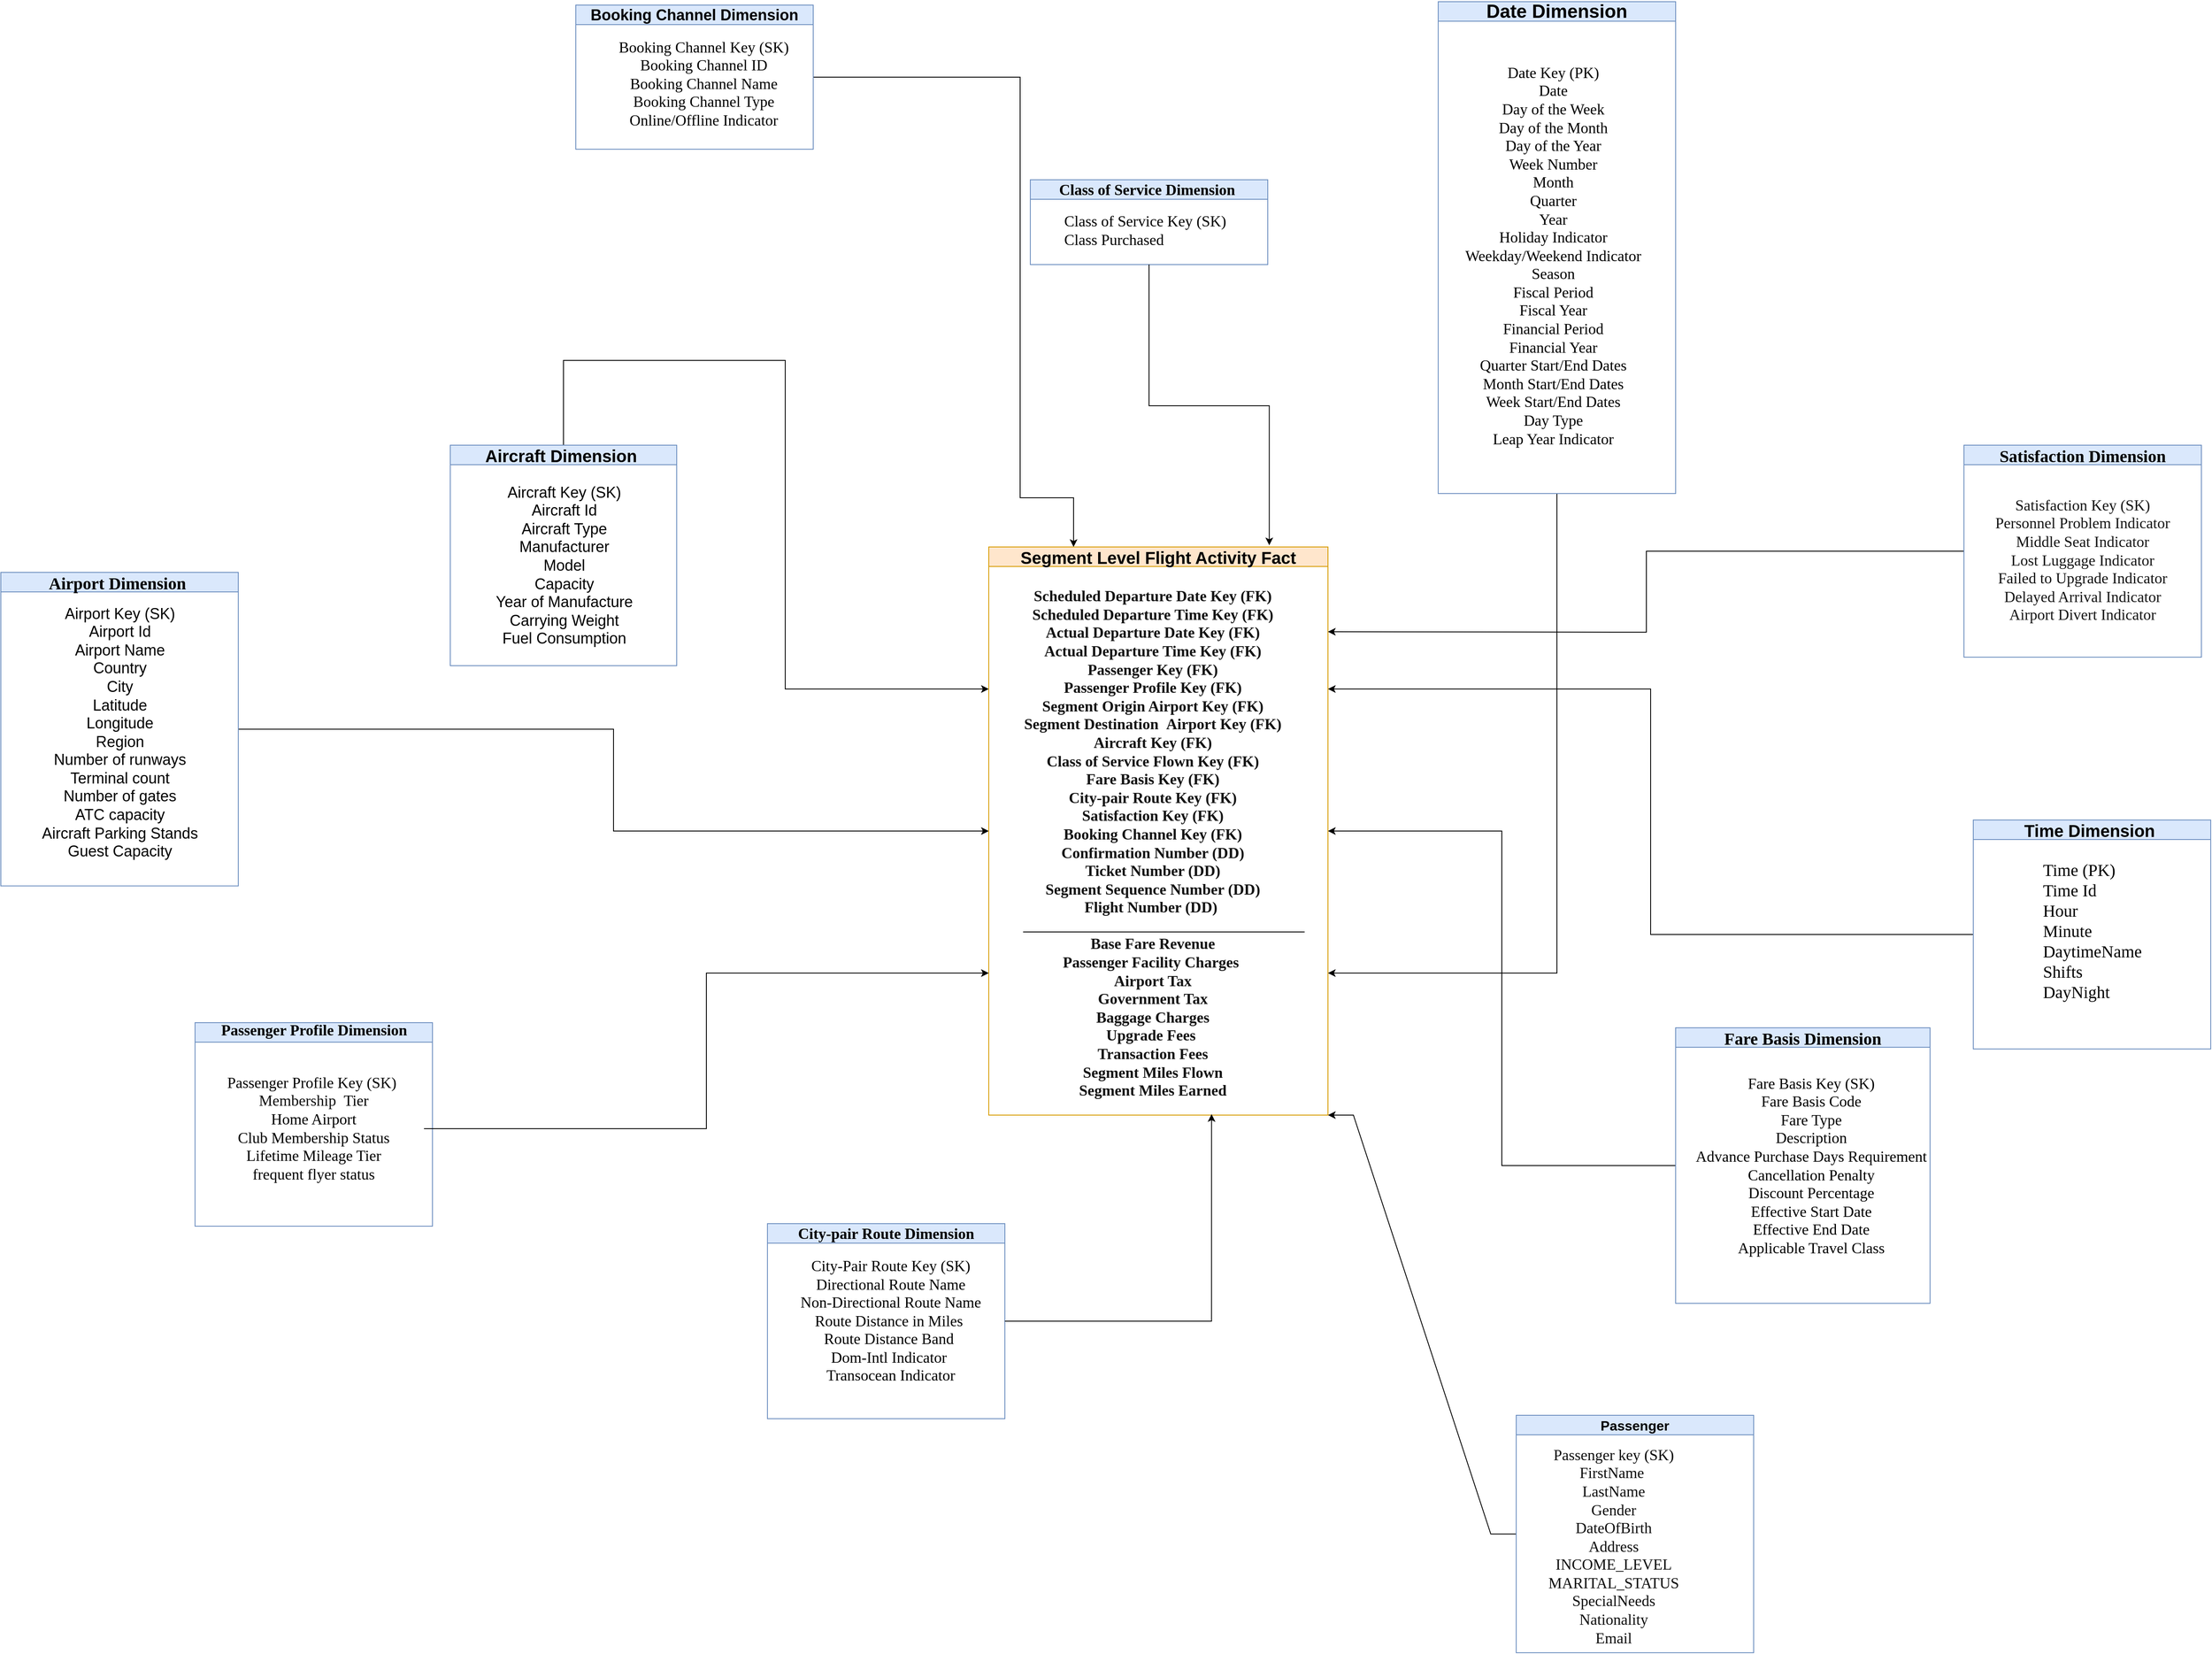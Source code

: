 <mxfile version="24.2.5" type="device">
  <diagram name="Page-1" id="rxdMIFF4QSZ6s4MxIWWF">
    <mxGraphModel dx="6160" dy="2207" grid="0" gridSize="10" guides="1" tooltips="1" connect="1" arrows="1" fold="1" page="1" pageScale="1" pageWidth="600" pageHeight="900" math="0" shadow="0">
      <root>
        <mxCell id="0" />
        <mxCell id="1" parent="0" />
        <mxCell id="jO-1gXQbFEy_2yiJFidG-2" value="&lt;font face=&quot;Tahoma&quot; style=&quot;font-size: 18px;&quot;&gt;Passenger Profile Dimension&lt;/font&gt;" style="swimlane;html=1;startSize=23;verticalAlign=bottom;labelBorderColor=none;fillColor=#dae8fc;strokeColor=#6c8ebf;swimlaneFillColor=default;" vertex="1" parent="1">
          <mxGeometry x="-696" y="1861" width="280" height="240" as="geometry" />
        </mxCell>
        <mxCell id="jO-1gXQbFEy_2yiJFidG-3" value="&lt;div style=&quot;&quot;&gt;&lt;span style=&quot;background-color: initial; font-size: 18px;&quot;&gt;&lt;font face=&quot;Tahoma&quot;&gt;Passenger Profile Key (SK)&amp;nbsp;&lt;/font&gt;&lt;/span&gt;&lt;/div&gt;&lt;font face=&quot;EAJwP0S1NvUOIz2sHdJX&quot; style=&quot;font-size: 18px;&quot;&gt;&lt;div style=&quot;&quot;&gt;&lt;span style=&quot;white-space-collapse: preserve; border: 0px solid rgb(227, 227, 227); box-sizing: border-box; --tw-border-spacing-x: 0; --tw-border-spacing-y: 0; --tw-translate-x: 0; --tw-translate-y: 0; --tw-rotate: 0; --tw-skew-x: 0; --tw-skew-y: 0; --tw-scale-x: 1; --tw-scale-y: 1; --tw-pan-x: ; --tw-pan-y: ; --tw-pinch-zoom: ; --tw-scroll-snap-strictness: proximity; --tw-gradient-from-position: ; --tw-gradient-via-position: ; --tw-gradient-to-position: ; --tw-ordinal: ; --tw-slashed-zero: ; --tw-numeric-figure: ; --tw-numeric-spacing: ; --tw-numeric-fraction: ; --tw-ring-inset: ; --tw-ring-offset-width: 0px; --tw-ring-offset-color: #fff; --tw-ring-color: rgba(69,89,164,.5); --tw-ring-offset-shadow: 0 0 transparent; --tw-ring-shadow: 0 0 transparent; --tw-shadow: 0 0 transparent; --tw-shadow-colored: 0 0 transparent; --tw-blur: ; --tw-brightness: ; --tw-contrast: ; --tw-grayscale: ; --tw-hue-rotate: ; --tw-invert: ; --tw-saturate: ; --tw-sepia: ; --tw-drop-shadow: ; --tw-backdrop-blur: ; --tw-backdrop-brightness: ; --tw-backdrop-contrast: ; --tw-backdrop-grayscale: ; --tw-backdrop-hue-rotate: ; --tw-backdrop-invert: ; --tw-backdrop-opacity: ; --tw-backdrop-saturate: ; --tw-backdrop-sepia: ; --tw-contain-size: ; --tw-contain-layout: ; --tw-contain-paint: ; --tw-contain-style: ; color: rgb(13, 13, 13); margin-top: 1.25em; margin-bottom: 1.25em; background-color: rgb(255, 255, 255);&quot;&gt;Membership &lt;/span&gt;&lt;span style=&quot;background-color: initial;&quot;&gt;&amp;nbsp;Tier&lt;/span&gt;&lt;/div&gt;&lt;span style=&quot;background-color: initial;&quot;&gt;&lt;div style=&quot;&quot;&gt;&lt;span style=&quot;background-color: initial;&quot;&gt;Home Airport&lt;/span&gt;&lt;/div&gt;&lt;/span&gt;&lt;span style=&quot;background-color: initial;&quot;&gt;&lt;div style=&quot;&quot;&gt;&lt;span style=&quot;background-color: initial;&quot;&gt;Club Membership Status&lt;/span&gt;&lt;/div&gt;&lt;/span&gt;&lt;span style=&quot;background-color: initial;&quot;&gt;&lt;div style=&quot;&quot;&gt;&lt;span style=&quot;background-color: initial;&quot;&gt;Lifetime Mileage Tier&lt;/span&gt;&lt;/div&gt;&lt;/span&gt;&lt;span style=&quot;background-color: initial;&quot;&gt;&lt;div style=&quot;&quot;&gt;&lt;span style=&quot;background-color: initial;&quot;&gt;frequent flyer status&lt;/span&gt;&lt;/div&gt;&lt;/span&gt;&lt;/font&gt;" style="text;html=1;strokeColor=none;fillColor=none;align=center;verticalAlign=middle;whiteSpace=wrap;rounded=0;" vertex="1" parent="jO-1gXQbFEy_2yiJFidG-2">
          <mxGeometry x="10" y="50" width="260" height="150" as="geometry" />
        </mxCell>
        <mxCell id="jO-1gXQbFEy_2yiJFidG-43" style="edgeStyle=orthogonalEdgeStyle;rounded=0;orthogonalLoop=1;jettySize=auto;html=1;entryX=1;entryY=0.25;entryDx=0;entryDy=0;" edge="1" parent="1" source="jO-1gXQbFEy_2yiJFidG-5" target="jO-1gXQbFEy_2yiJFidG-29">
          <mxGeometry relative="1" as="geometry" />
        </mxCell>
        <mxCell id="jO-1gXQbFEy_2yiJFidG-5" value="&lt;font style=&quot;font-size: 20px;&quot;&gt;&lt;font style=&quot;font-size: 20px;&quot;&gt;Time&amp;nbsp;&lt;/font&gt;&lt;font style=&quot;font-size: 20px;&quot;&gt;Dimension&amp;nbsp;&lt;/font&gt;&lt;/font&gt;" style="swimlane;whiteSpace=wrap;html=1;fillColor=#dae8fc;strokeColor=#6c8ebf;swimlaneFillColor=default;" vertex="1" parent="1">
          <mxGeometry x="1401" y="1622" width="280" height="270" as="geometry" />
        </mxCell>
        <mxCell id="jO-1gXQbFEy_2yiJFidG-6" value="&lt;div style=&quot;text-align: left; font-size: 20px;&quot;&gt;&lt;font style=&quot;font-size: 20px;&quot;&gt;&lt;font style=&quot;font-size: 20px;&quot; face=&quot;Tahoma&quot;&gt;&lt;br&gt;&lt;span style=&quot;background-color: initial;&quot;&gt;Time (PK)&lt;/span&gt;&lt;br&gt;&lt;span style=&quot;background-color: initial;&quot;&gt;Time Id&lt;/span&gt;&lt;br&gt;&lt;span style=&quot;background-color: initial;&quot;&gt;Hour&lt;/span&gt;&lt;br&gt;&lt;span style=&quot;background-color: initial;&quot;&gt;Minute&lt;/span&gt;&lt;br&gt;&lt;span style=&quot;background-color: initial;&quot;&gt;DaytimeName&lt;/span&gt;&lt;br&gt;&lt;span style=&quot;background-color: initial;&quot;&gt;Shifts&lt;/span&gt;&lt;br&gt;&lt;span style=&quot;background-color: initial;&quot;&gt;DayNight&lt;/span&gt;&lt;/font&gt;&lt;br&gt;&lt;/font&gt;&lt;/div&gt;&lt;font style=&quot;font-size: 20px;&quot;&gt;&lt;font style=&quot;font-size: 20px;&quot;&gt;&lt;div style=&quot;text-align: left;&quot;&gt;&lt;div&gt;&lt;br&gt;&lt;/div&gt;&lt;/div&gt;&lt;/font&gt;&lt;/font&gt;" style="text;html=1;align=center;verticalAlign=middle;resizable=0;points=[];autosize=1;strokeColor=none;fillColor=none;" vertex="1" parent="jO-1gXQbFEy_2yiJFidG-5">
          <mxGeometry x="65" y="10" width="150" height="240" as="geometry" />
        </mxCell>
        <mxCell id="jO-1gXQbFEy_2yiJFidG-61" style="edgeStyle=entityRelationEdgeStyle;rounded=0;orthogonalLoop=1;jettySize=auto;html=1;entryX=1;entryY=1;entryDx=0;entryDy=0;" edge="1" parent="1" source="jO-1gXQbFEy_2yiJFidG-7" target="jO-1gXQbFEy_2yiJFidG-29">
          <mxGeometry relative="1" as="geometry" />
        </mxCell>
        <mxCell id="jO-1gXQbFEy_2yiJFidG-7" value="&lt;b style=&quot;&quot;&gt;&lt;font style=&quot;font-size: 16px;&quot;&gt;Passenger&lt;/font&gt;&lt;/b&gt;" style="swimlane;whiteSpace=wrap;html=1;swimlaneFillColor=default;fillColor=#dae8fc;strokeColor=#6c8ebf;" vertex="1" parent="1">
          <mxGeometry x="862" y="2324" width="280" height="280" as="geometry" />
        </mxCell>
        <mxCell id="jO-1gXQbFEy_2yiJFidG-8" value="&lt;font face=&quot;Tahoma&quot;&gt;&lt;span style=&quot;font-size: 18px; border: 0px solid rgb(227, 227, 227); box-sizing: border-box; --tw-border-spacing-x: 0; --tw-border-spacing-y: 0; --tw-translate-x: 0; --tw-translate-y: 0; --tw-rotate: 0; --tw-skew-x: 0; --tw-skew-y: 0; --tw-scale-x: 1; --tw-scale-y: 1; --tw-pan-x: ; --tw-pan-y: ; --tw-pinch-zoom: ; --tw-scroll-snap-strictness: proximity; --tw-gradient-from-position: ; --tw-gradient-via-position: ; --tw-gradient-to-position: ; --tw-ordinal: ; --tw-slashed-zero: ; --tw-numeric-figure: ; --tw-numeric-spacing: ; --tw-numeric-fraction: ; --tw-ring-inset: ; --tw-ring-offset-width: 0px; --tw-ring-offset-color: #fff; --tw-ring-color: rgba(69,89,164,.5); --tw-ring-offset-shadow: 0 0 transparent; --tw-ring-shadow: 0 0 transparent; --tw-shadow: 0 0 transparent; --tw-shadow-colored: 0 0 transparent; --tw-blur: ; --tw-brightness: ; --tw-contrast: ; --tw-grayscale: ; --tw-hue-rotate: ; --tw-invert: ; --tw-saturate: ; --tw-sepia: ; --tw-drop-shadow: ; --tw-backdrop-blur: ; --tw-backdrop-brightness: ; --tw-backdrop-contrast: ; --tw-backdrop-grayscale: ; --tw-backdrop-hue-rotate: ; --tw-backdrop-invert: ; --tw-backdrop-opacity: ; --tw-backdrop-saturate: ; --tw-backdrop-sepia: ; --tw-contain-size: ; --tw-contain-layout: ; --tw-contain-paint: ; --tw-contain-style: ; color: rgb(13, 13, 13); margin-top: 1.25em; margin-bottom: 1.25em; text-align: left; white-space-collapse: preserve; background-color: rgb(255, 255, 255);&quot;&gt;Passenger key &lt;/span&gt;&lt;span style=&quot;font-size: 18px; text-wrap: nowrap; background-color: initial;&quot;&gt;(SK)&lt;/span&gt;&lt;br&gt;&lt;span style=&quot;background-color: rgb(255, 255, 255); color: rgb(13, 13, 13); text-align: left; white-space-collapse: preserve; font-size: 18px;&quot;&gt;FirstName &lt;/span&gt;&lt;br&gt;&lt;span style=&quot;background-color: rgb(255, 255, 255); color: rgb(13, 13, 13); text-align: left; white-space-collapse: preserve; font-size: 18px;&quot;&gt;LastName&lt;/span&gt;&lt;br&gt;&lt;span style=&quot;background-color: rgb(255, 255, 255); color: rgb(13, 13, 13); text-align: left; white-space-collapse: preserve; font-size: 18px;&quot;&gt;Gender&lt;/span&gt;&lt;br&gt;&lt;span style=&quot;background-color: rgb(255, 255, 255); color: rgb(13, 13, 13); text-align: left; white-space-collapse: preserve; font-size: 18px;&quot;&gt;DateOfBirth&lt;/span&gt;&lt;br&gt;&lt;span style=&quot;background-color: rgb(255, 255, 255); color: rgb(13, 13, 13); text-align: left; white-space-collapse: preserve; font-size: 18px;&quot;&gt;Address&lt;/span&gt;&lt;br&gt;&lt;span style=&quot;white-space: pre; font-size: 18px; color: rgb(13, 13, 13); background-color: rgb(255, 255, 255); text-align: left;&quot;&gt;INCOME_LEVEL&lt;/span&gt;&lt;br&gt;&lt;span style=&quot;white-space: pre; font-size: 18px; color: rgb(13, 13, 13); background-color: rgb(255, 255, 255); text-align: left;&quot;&gt;MARITAL_STATUS&lt;/span&gt;&lt;br&gt;&lt;span style=&quot;background-color: rgb(255, 255, 255); color: rgb(13, 13, 13); text-align: left; white-space-collapse: preserve; font-size: 18px;&quot;&gt;SpecialNeeds&lt;/span&gt;&lt;br&gt;&lt;span style=&quot;background-color: rgb(255, 255, 255); color: rgb(13, 13, 13); text-align: left; white-space-collapse: preserve; font-size: 18px;&quot;&gt;Nationality&lt;/span&gt;&lt;br&gt;&lt;span style=&quot;background-color: rgb(255, 255, 255); color: rgb(13, 13, 13); text-align: left; white-space-collapse: preserve; font-size: 18px;&quot;&gt;Email&lt;/span&gt;&lt;/font&gt;" style="text;html=1;align=center;verticalAlign=middle;whiteSpace=wrap;rounded=0;" vertex="1" parent="jO-1gXQbFEy_2yiJFidG-7">
          <mxGeometry y="40" width="230" height="230" as="geometry" />
        </mxCell>
        <mxCell id="jO-1gXQbFEy_2yiJFidG-9" style="edgeStyle=orthogonalEdgeStyle;rounded=0;orthogonalLoop=1;jettySize=auto;html=1;exitX=0.5;exitY=1;exitDx=0;exitDy=0;entryX=1;entryY=0.75;entryDx=0;entryDy=0;" edge="1" parent="1" source="jO-1gXQbFEy_2yiJFidG-10" target="jO-1gXQbFEy_2yiJFidG-29">
          <mxGeometry relative="1" as="geometry" />
        </mxCell>
        <mxCell id="jO-1gXQbFEy_2yiJFidG-10" value="&lt;font style=&quot;font-size: 22px;&quot;&gt;Date Dimension&lt;/font&gt;" style="swimlane;whiteSpace=wrap;html=1;fillColor=#dae8fc;strokeColor=#6c8ebf;swimlaneFillColor=default;" vertex="1" parent="1">
          <mxGeometry x="770" y="657" width="280" height="580" as="geometry" />
        </mxCell>
        <mxCell id="jO-1gXQbFEy_2yiJFidG-11" value="&lt;div style=&quot;text-align: center; font-size: 18px;&quot;&gt;&lt;span style=&quot;background-color: initial;&quot;&gt;&lt;font face=&quot;Tahoma&quot; style=&quot;font-size: 18px;&quot;&gt;Date Key (PK)&lt;/font&gt;&lt;/span&gt;&lt;/div&gt;&lt;font face=&quot;E_Vse2sqt-GHe94hN0gW&quot; style=&quot;font-size: 18px;&quot;&gt;&lt;span style=&quot;background-color: initial;&quot;&gt;&lt;div style=&quot;text-align: center;&quot;&gt;&lt;span style=&quot;background-color: initial;&quot;&gt;Date&lt;/span&gt;&lt;/div&gt;&lt;/span&gt;&lt;span style=&quot;background-color: initial;&quot;&gt;&lt;div style=&quot;text-align: center;&quot;&gt;&lt;span style=&quot;background-color: initial;&quot;&gt;Day of the Week&lt;/span&gt;&lt;/div&gt;&lt;/span&gt;&lt;span style=&quot;background-color: initial;&quot;&gt;&lt;div style=&quot;text-align: center;&quot;&gt;&lt;span style=&quot;background-color: initial;&quot;&gt;Day of the Month&lt;/span&gt;&lt;/div&gt;&lt;/span&gt;&lt;span style=&quot;background-color: initial;&quot;&gt;&lt;div style=&quot;text-align: center;&quot;&gt;&lt;span style=&quot;background-color: initial;&quot;&gt;Day of the Year&lt;/span&gt;&lt;/div&gt;&lt;/span&gt;&lt;span style=&quot;background-color: initial;&quot;&gt;&lt;div style=&quot;text-align: center;&quot;&gt;&lt;span style=&quot;background-color: initial;&quot;&gt;Week Number&lt;/span&gt;&lt;/div&gt;&lt;/span&gt;&lt;span style=&quot;background-color: initial;&quot;&gt;&lt;div style=&quot;text-align: center;&quot;&gt;&lt;span style=&quot;background-color: initial;&quot;&gt;Month&lt;/span&gt;&lt;/div&gt;&lt;/span&gt;&lt;span style=&quot;background-color: initial;&quot;&gt;&lt;div style=&quot;text-align: center;&quot;&gt;&lt;span style=&quot;background-color: initial;&quot;&gt;Quarter&lt;/span&gt;&lt;/div&gt;&lt;/span&gt;&lt;span style=&quot;background-color: initial;&quot;&gt;&lt;div style=&quot;text-align: center;&quot;&gt;&lt;span style=&quot;background-color: initial;&quot;&gt;Year&lt;/span&gt;&lt;/div&gt;&lt;/span&gt;&lt;span style=&quot;background-color: initial;&quot;&gt;&lt;div style=&quot;text-align: center;&quot;&gt;&lt;span style=&quot;background-color: initial;&quot;&gt;Holiday Indicator&lt;/span&gt;&lt;/div&gt;&lt;/span&gt;&lt;span style=&quot;background-color: initial;&quot;&gt;&lt;div style=&quot;text-align: center;&quot;&gt;&lt;span style=&quot;background-color: initial;&quot;&gt;Weekday/Weekend Indicator&lt;/span&gt;&lt;/div&gt;&lt;/span&gt;&lt;span style=&quot;background-color: initial;&quot;&gt;&lt;div style=&quot;text-align: center;&quot;&gt;&lt;span style=&quot;background-color: initial;&quot;&gt;Season&lt;/span&gt;&lt;/div&gt;&lt;/span&gt;&lt;span style=&quot;background-color: initial;&quot;&gt;&lt;div style=&quot;text-align: center;&quot;&gt;&lt;span style=&quot;background-color: initial;&quot;&gt;Fiscal Period&lt;/span&gt;&lt;/div&gt;&lt;/span&gt;&lt;span style=&quot;background-color: initial;&quot;&gt;&lt;div style=&quot;text-align: center;&quot;&gt;&lt;span style=&quot;background-color: initial;&quot;&gt;Fiscal Year&lt;/span&gt;&lt;/div&gt;&lt;/span&gt;&lt;span style=&quot;background-color: initial;&quot;&gt;&lt;div style=&quot;text-align: center;&quot;&gt;&lt;span style=&quot;background-color: initial;&quot;&gt;Financial Period&lt;/span&gt;&lt;/div&gt;&lt;/span&gt;&lt;span style=&quot;background-color: initial;&quot;&gt;&lt;div style=&quot;text-align: center;&quot;&gt;&lt;span style=&quot;background-color: initial;&quot;&gt;Financial Year&lt;/span&gt;&lt;/div&gt;&lt;/span&gt;&lt;span style=&quot;background-color: initial;&quot;&gt;&lt;div style=&quot;text-align: center;&quot;&gt;&lt;span style=&quot;background-color: initial;&quot;&gt;Quarter Start/End Dates&lt;/span&gt;&lt;/div&gt;&lt;/span&gt;&lt;span style=&quot;background-color: initial;&quot;&gt;&lt;div style=&quot;text-align: center;&quot;&gt;&lt;span style=&quot;background-color: initial;&quot;&gt;Month Start/End Dates&lt;/span&gt;&lt;/div&gt;&lt;/span&gt;&lt;span style=&quot;background-color: initial;&quot;&gt;&lt;div style=&quot;text-align: center;&quot;&gt;&lt;span style=&quot;background-color: initial;&quot;&gt;Week Start/End Dates&lt;/span&gt;&lt;/div&gt;&lt;/span&gt;&lt;span style=&quot;background-color: initial;&quot;&gt;&lt;div style=&quot;text-align: center;&quot;&gt;&lt;span style=&quot;background-color: initial;&quot;&gt;Day Type&lt;/span&gt;&lt;/div&gt;&lt;/span&gt;&lt;span style=&quot;background-color: initial;&quot;&gt;&lt;div style=&quot;text-align: center;&quot;&gt;&lt;span style=&quot;background-color: initial;&quot;&gt;Leap Year Indicator&lt;/span&gt;&lt;/div&gt;&lt;/span&gt;&lt;/font&gt;" style="text;html=1;strokeColor=none;fillColor=none;align=left;verticalAlign=middle;whiteSpace=wrap;rounded=0;" vertex="1" parent="jO-1gXQbFEy_2yiJFidG-10">
          <mxGeometry x="30" y="120" width="215" height="360" as="geometry" />
        </mxCell>
        <mxCell id="jO-1gXQbFEy_2yiJFidG-12" style="edgeStyle=orthogonalEdgeStyle;rounded=0;orthogonalLoop=1;jettySize=auto;html=1;entryX=0;entryY=0.25;entryDx=0;entryDy=0;" edge="1" parent="1" source="jO-1gXQbFEy_2yiJFidG-13" target="jO-1gXQbFEy_2yiJFidG-29">
          <mxGeometry relative="1" as="geometry">
            <Array as="points">
              <mxPoint y="1080" />
              <mxPoint y="1468" />
            </Array>
          </mxGeometry>
        </mxCell>
        <mxCell id="jO-1gXQbFEy_2yiJFidG-13" value="&lt;font style=&quot;font-size: 20px;&quot;&gt;Aircraft Dimension&amp;nbsp;&lt;/font&gt;" style="swimlane;whiteSpace=wrap;html=1;startSize=23;fontSize=14;swimlaneFillColor=default;fillColor=#dae8fc;strokeColor=#6c8ebf;" vertex="1" parent="1">
          <mxGeometry x="-395" y="1180" width="267" height="260" as="geometry" />
        </mxCell>
        <mxCell id="jO-1gXQbFEy_2yiJFidG-14" value="&lt;div style=&quot;font-size: 18px;&quot;&gt;&lt;div style=&quot;&quot;&gt;&lt;div style=&quot;&quot;&gt;Aircraft Key (SK)&lt;/div&gt;&lt;div style=&quot;&quot;&gt;Aircraft Id&lt;/div&gt;&lt;div style=&quot;&quot;&gt;Aircraft Type&lt;/div&gt;&lt;div style=&quot;&quot;&gt;Manufacturer&lt;/div&gt;&lt;div style=&quot;&quot;&gt;Model&lt;/div&gt;&lt;div style=&quot;&quot;&gt;Capacity&lt;/div&gt;&lt;div style=&quot;&quot;&gt;Year of Manufacture&lt;/div&gt;&lt;div style=&quot;&quot;&gt;Carrying Weight&lt;/div&gt;&lt;div style=&quot;&quot;&gt;Fuel Consumption&lt;/div&gt;&lt;div style=&quot;&quot;&gt;&lt;br style=&quot;&quot;&gt;&lt;/div&gt;&lt;/div&gt;&lt;/div&gt;" style="text;html=1;align=center;verticalAlign=middle;resizable=0;points=[];autosize=1;fontSize=14;" vertex="1" parent="jO-1gXQbFEy_2yiJFidG-13">
          <mxGeometry x="43.5" y="38" width="180" height="230" as="geometry" />
        </mxCell>
        <mxCell id="jO-1gXQbFEy_2yiJFidG-63" style="edgeStyle=orthogonalEdgeStyle;rounded=0;orthogonalLoop=1;jettySize=auto;html=1;entryX=0;entryY=0.5;entryDx=0;entryDy=0;" edge="1" parent="1" source="jO-1gXQbFEy_2yiJFidG-16" target="jO-1gXQbFEy_2yiJFidG-29">
          <mxGeometry relative="1" as="geometry" />
        </mxCell>
        <mxCell id="jO-1gXQbFEy_2yiJFidG-16" value="&lt;font face=&quot;Tahoma&quot; style=&quot;font-size: 20px;&quot;&gt;&lt;font style=&quot;font-size: 20px;&quot;&gt;Airport&amp;nbsp;&lt;/font&gt;Dimension&amp;nbsp;&lt;/font&gt;" style="swimlane;whiteSpace=wrap;html=1;fontSize=14;fillColor=#dae8fc;strokeColor=#6c8ebf;swimlaneFillColor=default;" vertex="1" parent="1">
          <mxGeometry x="-925" y="1330" width="280" height="369.75" as="geometry" />
        </mxCell>
        <mxCell id="jO-1gXQbFEy_2yiJFidG-17" value="&lt;div style=&quot;font-size: 18px;&quot;&gt;&lt;div style=&quot;&quot;&gt;&lt;font style=&quot;font-size: 18px;&quot;&gt;Airport Key (SK)&lt;/font&gt;&lt;/div&gt;&lt;div style=&quot;&quot;&gt;&lt;font style=&quot;font-size: 18px;&quot;&gt;Airport Id&lt;/font&gt;&lt;/div&gt;&lt;div style=&quot;&quot;&gt;&lt;font style=&quot;font-size: 18px;&quot;&gt;Airport Name&lt;/font&gt;&lt;/div&gt;&lt;div style=&quot;&quot;&gt;&lt;font style=&quot;font-size: 18px;&quot;&gt;Country&lt;/font&gt;&lt;/div&gt;&lt;div style=&quot;&quot;&gt;&lt;font style=&quot;font-size: 18px;&quot;&gt;City&lt;/font&gt;&lt;/div&gt;&lt;div style=&quot;&quot;&gt;&lt;font style=&quot;font-size: 18px;&quot;&gt;Latitude&lt;/font&gt;&lt;/div&gt;&lt;div style=&quot;&quot;&gt;&lt;font style=&quot;font-size: 18px;&quot;&gt;Longitude&lt;/font&gt;&lt;/div&gt;&lt;div style=&quot;&quot;&gt;&lt;font style=&quot;font-size: 18px;&quot;&gt;Region&lt;/font&gt;&lt;/div&gt;&lt;div style=&quot;&quot;&gt;&lt;div style=&quot;&quot;&gt;&lt;font style=&quot;font-size: 18px;&quot;&gt;Number of runways&lt;/font&gt;&lt;/div&gt;&lt;div style=&quot;&quot;&gt;&lt;span style=&quot;&quot;&gt;&lt;font style=&quot;font-size: 18px;&quot;&gt;Terminal count&lt;/font&gt;&lt;/span&gt;&lt;/div&gt;&lt;div style=&quot;&quot;&gt;&lt;span style=&quot;&quot;&gt;&lt;font style=&quot;font-size: 18px;&quot;&gt;Number of gates&lt;/font&gt;&lt;/span&gt;&lt;/div&gt;&lt;div style=&quot;&quot;&gt;&lt;span style=&quot;&quot;&gt;&lt;font style=&quot;font-size: 18px;&quot;&gt;ATC capacity&lt;/font&gt;&lt;/span&gt;&lt;/div&gt;&lt;div style=&quot;&quot;&gt;&lt;span style=&quot;&quot;&gt;&lt;font style=&quot;font-size: 18px;&quot;&gt;Aircraft Parking Stands&lt;/font&gt;&lt;/span&gt;&lt;/div&gt;&lt;div style=&quot;&quot;&gt;&lt;span style=&quot;&quot;&gt;&lt;font style=&quot;font-size: 18px;&quot;&gt;Guest Capacity&lt;/font&gt;&lt;/span&gt;&lt;/div&gt;&lt;/div&gt;&lt;div style=&quot;&quot;&gt;&lt;br style=&quot;&quot;&gt;&lt;/div&gt;&lt;/div&gt;" style="text;html=1;align=center;verticalAlign=middle;resizable=0;points=[];autosize=1;strokeColor=none;fillColor=none;fontSize=14;" vertex="1" parent="jO-1gXQbFEy_2yiJFidG-16">
          <mxGeometry x="35" y="29.75" width="210" height="340" as="geometry" />
        </mxCell>
        <mxCell id="jO-1gXQbFEy_2yiJFidG-19" value="&lt;font face=&quot;Tahoma&quot; style=&quot;font-size: 18px;&quot;&gt;City-pair Route Dimension&lt;/font&gt;" style="swimlane;whiteSpace=wrap;html=1;fontSize=14;fillColor=#dae8fc;strokeColor=#6c8ebf;swimlaneFillColor=default;" vertex="1" parent="1">
          <mxGeometry x="-21" y="2098" width="280" height="230" as="geometry" />
        </mxCell>
        <mxCell id="jO-1gXQbFEy_2yiJFidG-20" value="&lt;div style=&quot;font-size: 18px;&quot;&gt;&lt;font face=&quot;Tahoma&quot; style=&quot;font-size: 18px;&quot;&gt;City-Pair Route Key (SK)&lt;/font&gt;&lt;/div&gt;&lt;div style=&quot;font-size: 18px;&quot;&gt;&lt;font face=&quot;LK2kZPiWcbJKduJd0ah_&quot; style=&quot;font-size: 18px;&quot;&gt;Directional Route Name&lt;/font&gt;&lt;/div&gt;&lt;div style=&quot;font-size: 18px;&quot;&gt;&lt;font face=&quot;LK2kZPiWcbJKduJd0ah_&quot; style=&quot;font-size: 18px;&quot;&gt;Non-Directional Route Name&lt;/font&gt;&lt;/div&gt;&lt;div style=&quot;font-size: 18px;&quot;&gt;&lt;font face=&quot;LK2kZPiWcbJKduJd0ah_&quot; style=&quot;font-size: 18px;&quot;&gt;Route Distance in Miles&amp;nbsp;&lt;/font&gt;&lt;/div&gt;&lt;div style=&quot;font-size: 18px;&quot;&gt;&lt;font face=&quot;LK2kZPiWcbJKduJd0ah_&quot; style=&quot;font-size: 18px;&quot;&gt;Route Distance Band&amp;nbsp;&lt;/font&gt;&lt;/div&gt;&lt;div style=&quot;font-size: 18px;&quot;&gt;&lt;font face=&quot;LK2kZPiWcbJKduJd0ah_&quot; style=&quot;font-size: 18px;&quot;&gt;Dom-Intl Indicator&amp;nbsp;&lt;/font&gt;&lt;/div&gt;&lt;div style=&quot;font-size: 18px;&quot;&gt;&lt;font face=&quot;LK2kZPiWcbJKduJd0ah_&quot; style=&quot;font-size: 18px;&quot;&gt;Transocean Indicator&lt;/font&gt;&lt;/div&gt;" style="text;html=1;strokeColor=none;fillColor=none;align=center;verticalAlign=middle;whiteSpace=wrap;rounded=0;fontSize=14;" vertex="1" parent="jO-1gXQbFEy_2yiJFidG-19">
          <mxGeometry y="55" width="291" height="120" as="geometry" />
        </mxCell>
        <mxCell id="jO-1gXQbFEy_2yiJFidG-21" value="&lt;font face=&quot;Tahoma&quot; style=&quot;font-size: 18px;&quot;&gt;&lt;font style=&quot;font-size: 18px;&quot;&gt; Class of Service&amp;nbsp;&lt;/font&gt;&lt;font style=&quot;font-size: 18px;&quot;&gt;Dimension&amp;nbsp;&lt;/font&gt;&lt;/font&gt;" style="swimlane;whiteSpace=wrap;html=1;fontSize=14;fillColor=#dae8fc;strokeColor=#6c8ebf;swimlaneFillColor=default;" vertex="1" parent="1">
          <mxGeometry x="289" y="867" width="280" height="100" as="geometry" />
        </mxCell>
        <mxCell id="jO-1gXQbFEy_2yiJFidG-22" value="&lt;div style=&quot;text-align: left; font-size: 18px;&quot;&gt;&lt;font face=&quot;Tahoma&quot; style=&quot;font-size: 18px;&quot;&gt;Class of Service Key (SK)&lt;br style=&quot;&quot;&gt;&lt;/font&gt;&lt;/div&gt;&lt;div style=&quot;text-align: left; font-size: 18px;&quot;&gt;&lt;font face=&quot;nuzYPl4-xW28gegS3qoj&quot; style=&quot;font-size: 18px;&quot;&gt;Class Purchased&lt;/font&gt;&lt;/div&gt;" style="text;html=1;align=center;verticalAlign=middle;resizable=0;points=[];autosize=1;strokeColor=none;fillColor=none;fontSize=14;" vertex="1" parent="jO-1gXQbFEy_2yiJFidG-21">
          <mxGeometry x="25" y="30" width="220" height="60" as="geometry" />
        </mxCell>
        <mxCell id="jO-1gXQbFEy_2yiJFidG-58" style="edgeStyle=orthogonalEdgeStyle;rounded=0;orthogonalLoop=1;jettySize=auto;html=1;entryX=0.25;entryY=0;entryDx=0;entryDy=0;" edge="1" parent="1" source="jO-1gXQbFEy_2yiJFidG-24" target="jO-1gXQbFEy_2yiJFidG-29">
          <mxGeometry relative="1" as="geometry">
            <Array as="points">
              <mxPoint x="277" y="746" />
              <mxPoint x="277" y="1242" />
              <mxPoint x="340" y="1242" />
            </Array>
          </mxGeometry>
        </mxCell>
        <mxCell id="jO-1gXQbFEy_2yiJFidG-24" value="&lt;font style=&quot;font-size: 18px;&quot;&gt;Booking Channel Dimension&lt;/font&gt;" style="swimlane;whiteSpace=wrap;html=1;fontSize=14;fillColor=#dae8fc;strokeColor=#6c8ebf;swimlaneFillColor=default;" vertex="1" parent="1">
          <mxGeometry x="-247" y="661" width="280" height="170" as="geometry" />
        </mxCell>
        <mxCell id="jO-1gXQbFEy_2yiJFidG-25" value="&lt;font face=&quot;Tahoma&quot; style=&quot;font-size: 18px;&quot;&gt;Booking Channel Key (SK)&lt;br style=&quot;&quot;&gt;Booking Channel ID&lt;br style=&quot;&quot;&gt;Booking Channel Name&lt;br style=&quot;&quot;&gt;Booking Channel Type&lt;br style=&quot;&quot;&gt;Online/Offline Indicator&lt;/font&gt;" style="text;html=1;strokeColor=none;fillColor=none;align=center;verticalAlign=middle;whiteSpace=wrap;rounded=0;fontSize=14;" vertex="1" parent="jO-1gXQbFEy_2yiJFidG-24">
          <mxGeometry x="35" y="45" width="232" height="95" as="geometry" />
        </mxCell>
        <mxCell id="jO-1gXQbFEy_2yiJFidG-51" style="edgeStyle=orthogonalEdgeStyle;rounded=0;orthogonalLoop=1;jettySize=auto;html=1;entryX=1;entryY=0.5;entryDx=0;entryDy=0;" edge="1" parent="1" source="jO-1gXQbFEy_2yiJFidG-27" target="jO-1gXQbFEy_2yiJFidG-29">
          <mxGeometry relative="1" as="geometry" />
        </mxCell>
        <mxCell id="jO-1gXQbFEy_2yiJFidG-27" value="&lt;font face=&quot;Tahoma&quot; style=&quot;font-size: 20px;&quot;&gt;Fare Basis Dimension&lt;/font&gt;" style="swimlane;whiteSpace=wrap;html=1;fontSize=14;fillColor=#dae8fc;strokeColor=#6c8ebf;swimlaneFillColor=default;" vertex="1" parent="1">
          <mxGeometry x="1050" y="1867" width="300" height="325" as="geometry" />
        </mxCell>
        <mxCell id="jO-1gXQbFEy_2yiJFidG-28" value="&lt;div style=&quot;font-size: 18px;&quot;&gt;&lt;font style=&quot;font-size: 18px;&quot; face=&quot;Tahoma&quot;&gt;Fare Basis Key (SK)&lt;/font&gt;&lt;/div&gt;&lt;div style=&quot;font-size: 18px;&quot;&gt;&lt;font style=&quot;font-size: 18px;&quot; face=&quot;P6Zr7QdQVIc0ELt-C0l3&quot;&gt;Fare Basis Code&lt;/font&gt;&lt;/div&gt;&lt;div style=&quot;font-size: 18px;&quot;&gt;&lt;font style=&quot;font-size: 18px;&quot; face=&quot;P6Zr7QdQVIc0ELt-C0l3&quot;&gt;Fare Type&lt;/font&gt;&lt;/div&gt;&lt;div style=&quot;font-size: 18px;&quot;&gt;&lt;font style=&quot;font-size: 18px;&quot; face=&quot;P6Zr7QdQVIc0ELt-C0l3&quot;&gt;Description&lt;/font&gt;&lt;/div&gt;&lt;div style=&quot;font-size: 18px;&quot;&gt;&lt;font style=&quot;font-size: 18px;&quot; face=&quot;P6Zr7QdQVIc0ELt-C0l3&quot;&gt;Advance Purchase Days Requirement&lt;/font&gt;&lt;/div&gt;&lt;div style=&quot;font-size: 18px;&quot;&gt;&lt;font style=&quot;font-size: 18px;&quot; face=&quot;P6Zr7QdQVIc0ELt-C0l3&quot;&gt;Cancellation Penalty&lt;/font&gt;&lt;/div&gt;&lt;div style=&quot;font-size: 18px;&quot;&gt;&lt;font style=&quot;font-size: 18px;&quot; face=&quot;P6Zr7QdQVIc0ELt-C0l3&quot;&gt;Discount Percentage&lt;/font&gt;&lt;/div&gt;&lt;div style=&quot;font-size: 18px;&quot;&gt;&lt;font style=&quot;font-size: 18px;&quot; face=&quot;P6Zr7QdQVIc0ELt-C0l3&quot;&gt;Effective Start Date&lt;/font&gt;&lt;/div&gt;&lt;div style=&quot;font-size: 18px;&quot;&gt;&lt;font style=&quot;font-size: 18px;&quot; face=&quot;P6Zr7QdQVIc0ELt-C0l3&quot;&gt;Effective End Date&lt;/font&gt;&lt;/div&gt;&lt;div style=&quot;font-size: 18px;&quot;&gt;&lt;font style=&quot;font-size: 18px;&quot; face=&quot;P6Zr7QdQVIc0ELt-C0l3&quot;&gt;Applicable Travel Class&lt;/font&gt;&lt;/div&gt;" style="text;html=1;strokeColor=none;fillColor=none;align=center;verticalAlign=middle;whiteSpace=wrap;rounded=0;fontSize=14;" vertex="1" parent="jO-1gXQbFEy_2yiJFidG-27">
          <mxGeometry x="15" y="25" width="290" height="275" as="geometry" />
        </mxCell>
        <mxCell id="jO-1gXQbFEy_2yiJFidG-29" value="&lt;font style=&quot;font-size: 20px;&quot;&gt;Segment Level Flight Activity Fact&lt;/font&gt;" style="swimlane;whiteSpace=wrap;html=1;fontSize=14;swimlaneFillColor=default;fillColor=#ffe6cc;strokeColor=#d79b00;" vertex="1" parent="1">
          <mxGeometry x="240" y="1300" width="400" height="670" as="geometry" />
        </mxCell>
        <mxCell id="jO-1gXQbFEy_2yiJFidG-30" value="&lt;div style=&quot;font-size: 18px;&quot;&gt;&lt;font face=&quot;Tahoma&quot; style=&quot;font-size: 18px;&quot;&gt;&lt;b&gt;Scheduled Departure Date Key (FK)&lt;br style=&quot;&quot;&gt; Scheduled Departure&amp;nbsp;&lt;span style=&quot;background-color: initial;&quot;&gt;Time Key (FK)&lt;/span&gt;&lt;/b&gt;&lt;/font&gt;&lt;/div&gt;&lt;div style=&quot;font-size: 18px;&quot;&gt;&lt;font face=&quot;e0ULMlV7wbky0Q9KVoF6&quot; style=&quot;font-size: 18px;&quot;&gt;&lt;b&gt; Actual Departure Date Key (FK)&lt;br style=&quot;&quot;&gt; Actual Departure Time Key (FK)&lt;/b&gt;&lt;/font&gt;&lt;/div&gt;&lt;div style=&quot;font-size: 18px;&quot;&gt;&lt;font face=&quot;e0ULMlV7wbky0Q9KVoF6&quot; style=&quot;font-size: 18px;&quot;&gt;&lt;b&gt;Passenger Key (FK)&lt;br style=&quot;&quot;&gt; Passenger Profile Key (FK)&lt;br style=&quot;&quot;&gt; Segment Origin Airport Key (FK)&lt;br style=&quot;&quot;&gt; Segment Destination&amp;nbsp;&amp;nbsp;&lt;span style=&quot;background-color: initial;&quot;&gt;Airport Key (FK)&lt;/span&gt;&lt;/b&gt;&lt;/font&gt;&lt;/div&gt;&lt;div style=&quot;font-size: 18px;&quot;&gt;&lt;font face=&quot;e0ULMlV7wbky0Q9KVoF6&quot; style=&quot;font-size: 18px;&quot;&gt;&lt;b&gt; Aircraft Key (FK)&lt;br style=&quot;&quot;&gt; Class of Service Flown Key (FK)&lt;br style=&quot;&quot;&gt; Fare Basis Key (FK)&lt;/b&gt;&lt;/font&gt;&lt;/div&gt;&lt;div style=&quot;font-size: 18px;&quot;&gt;&lt;font face=&quot;e0ULMlV7wbky0Q9KVoF6&quot; style=&quot;font-size: 18px;&quot;&gt;&lt;b&gt;City-pair Route Key (FK)&lt;/b&gt;&lt;/font&gt;&lt;/div&gt;&lt;div style=&quot;font-size: 18px;&quot;&gt;&lt;font face=&quot;e0ULMlV7wbky0Q9KVoF6&quot; style=&quot;font-size: 18px;&quot;&gt;&lt;b&gt;Satisfaction Key (FK)&lt;br style=&quot;&quot;&gt; Booking Channel Key (FK)&lt;/b&gt;&lt;/font&gt;&lt;/div&gt;&lt;div style=&quot;font-size: 18px;&quot;&gt;&lt;font face=&quot;e0ULMlV7wbky0Q9KVoF6&quot; style=&quot;font-size: 18px;&quot;&gt;&lt;b&gt;Confirmation Number (DD)&lt;br style=&quot;&quot;&gt; Ticket Number (DD)&lt;br style=&quot;&quot;&gt; Segment Sequence Number (DD)&lt;br style=&quot;&quot;&gt; Flight Number (DD)&amp;nbsp;&lt;/b&gt;&lt;/font&gt;&lt;/div&gt;&lt;div style=&quot;font-size: 18px;&quot;&gt;&lt;font face=&quot;e0ULMlV7wbky0Q9KVoF6&quot; style=&quot;font-size: 18px;&quot;&gt;&lt;b&gt;&lt;br&gt;&lt;/b&gt;&lt;/font&gt;&lt;/div&gt;&lt;div style=&quot;font-size: 18px;&quot;&gt;&lt;font face=&quot;e0ULMlV7wbky0Q9KVoF6&quot; style=&quot;font-size: 18px;&quot;&gt;&lt;b&gt;Base Fare Revenue&lt;br style=&quot;&quot;&gt; Passenger Facility Charges&amp;nbsp;&lt;/b&gt;&lt;/font&gt;&lt;/div&gt;&lt;div style=&quot;font-size: 18px;&quot;&gt;&lt;font face=&quot;e0ULMlV7wbky0Q9KVoF6&quot; style=&quot;font-size: 18px;&quot;&gt;&lt;b&gt;Airport Tax&lt;br style=&quot;&quot;&gt; Government Tax&lt;br style=&quot;&quot;&gt; Baggage Charges&lt;br style=&quot;&quot;&gt; Upgrade Fees&amp;nbsp;&lt;/b&gt;&lt;/font&gt;&lt;/div&gt;&lt;div style=&quot;font-size: 18px;&quot;&gt;&lt;span style=&quot;background-color: initial;&quot;&gt;&lt;font face=&quot;e0ULMlV7wbky0Q9KVoF6&quot; style=&quot;font-size: 18px;&quot;&gt;&lt;b&gt;Transaction Fees&lt;/b&gt;&lt;/font&gt;&lt;/span&gt;&lt;/div&gt;&lt;div style=&quot;font-size: 18px;&quot;&gt;&lt;font face=&quot;e0ULMlV7wbky0Q9KVoF6&quot; style=&quot;font-size: 18px;&quot;&gt;&lt;b&gt; Segment Miles Flown&lt;/b&gt;&lt;/font&gt;&lt;/div&gt;&lt;div style=&quot;font-size: 18px;&quot;&gt;&lt;font face=&quot;e0ULMlV7wbky0Q9KVoF6&quot; style=&quot;font-size: 18px;&quot;&gt;&lt;b&gt;Segment Miles Earned&lt;/b&gt;&lt;/font&gt;&lt;br style=&quot;font-size: 14px;&quot;&gt;&lt;/div&gt;" style="text;html=1;align=center;verticalAlign=middle;resizable=0;points=[];autosize=1;strokeColor=none;fillColor=none;fontSize=14;fontColor=#141414;" vertex="1" parent="jO-1gXQbFEy_2yiJFidG-29">
          <mxGeometry x="22" y="41" width="341" height="618" as="geometry" />
        </mxCell>
        <mxCell id="jO-1gXQbFEy_2yiJFidG-31" value="" style="line;strokeWidth=1;html=1;fontSize=2;" vertex="1" parent="jO-1gXQbFEy_2yiJFidG-29">
          <mxGeometry x="40.5" y="450" width="332" height="8" as="geometry" />
        </mxCell>
        <mxCell id="jO-1gXQbFEy_2yiJFidG-34" style="edgeStyle=orthogonalEdgeStyle;rounded=0;orthogonalLoop=1;jettySize=auto;html=1;" edge="1" parent="1" source="jO-1gXQbFEy_2yiJFidG-35">
          <mxGeometry relative="1" as="geometry">
            <mxPoint x="640" y="1400" as="targetPoint" />
          </mxGeometry>
        </mxCell>
        <mxCell id="jO-1gXQbFEy_2yiJFidG-35" value="&lt;font face=&quot;Tahoma&quot; style=&quot;font-size: 20px;&quot;&gt;Satisfaction Dimension&lt;/font&gt;" style="swimlane;whiteSpace=wrap;html=1;fontFamily=Helvetica;fontSize=14;fillColor=#dae8fc;strokeColor=#6c8ebf;swimlaneFillColor=default;" vertex="1" parent="1">
          <mxGeometry x="1390" y="1180" width="280" height="250" as="geometry" />
        </mxCell>
        <mxCell id="jO-1gXQbFEy_2yiJFidG-36" value="&lt;div style=&quot;border-color: var(--border-color); font-size: 18px;&quot;&gt;&lt;font face=&quot;Tahoma&quot; style=&quot;font-size: 18px;&quot;&gt;&lt;br&gt;&lt;/font&gt;&lt;/div&gt;&lt;div style=&quot;border-color: var(--border-color); font-size: 18px;&quot;&gt;&lt;font face=&quot;AfxGx4kwYcpeZKPlNgU6&quot; style=&quot;font-size: 18px;&quot;&gt;Satisfaction Key (SK)&lt;/font&gt;&lt;/div&gt;&lt;div style=&quot;border-color: var(--border-color); font-size: 18px;&quot;&gt;&lt;span style=&quot;background-color: initial;&quot;&gt;&lt;font face=&quot;AfxGx4kwYcpeZKPlNgU6&quot; style=&quot;font-size: 18px;&quot;&gt;Personnel Problem Indicator&lt;/font&gt;&lt;/span&gt;&lt;/div&gt;&lt;div style=&quot;border-color: var(--border-color); font-size: 18px;&quot;&gt;&lt;span style=&quot;background-color: initial;&quot;&gt;&lt;font face=&quot;AfxGx4kwYcpeZKPlNgU6&quot; style=&quot;font-size: 18px;&quot;&gt;Middle Seat Indicator&lt;/font&gt;&lt;/span&gt;&lt;/div&gt;&lt;div style=&quot;border-color: var(--border-color); font-size: 18px;&quot;&gt;&lt;font face=&quot;AfxGx4kwYcpeZKPlNgU6&quot; style=&quot;font-size: 18px;&quot;&gt;Lost Luggage Indicator&lt;/font&gt;&lt;/div&gt;&lt;div style=&quot;border-color: var(--border-color); font-size: 18px;&quot;&gt;&lt;span style=&quot;background-color: initial;&quot;&gt;&lt;font face=&quot;AfxGx4kwYcpeZKPlNgU6&quot; style=&quot;font-size: 18px;&quot;&gt;Failed to Upgrade Indicator&lt;/font&gt;&lt;/span&gt;&lt;/div&gt;&lt;div style=&quot;border-color: var(--border-color); font-size: 18px;&quot;&gt;&lt;span style=&quot;background-color: initial;&quot;&gt;&lt;font face=&quot;AfxGx4kwYcpeZKPlNgU6&quot; style=&quot;font-size: 18px;&quot;&gt;Delayed Arrival Indicator&lt;/font&gt;&lt;/span&gt;&lt;/div&gt;&lt;div style=&quot;border-color: var(--border-color); font-size: 18px;&quot;&gt;&lt;span style=&quot;background-color: initial;&quot;&gt;&lt;font face=&quot;AfxGx4kwYcpeZKPlNgU6&quot; style=&quot;font-size: 18px;&quot;&gt;Airport Divert Indicator&lt;/font&gt;&lt;/span&gt;&lt;br&gt;&lt;/div&gt;" style="text;html=1;strokeColor=none;fillColor=none;align=center;verticalAlign=middle;whiteSpace=wrap;rounded=0;fontSize=14;fontFamily=Helvetica;fontColor=#141414;" vertex="1" parent="jO-1gXQbFEy_2yiJFidG-35">
          <mxGeometry x="26" y="49.5" width="228" height="151" as="geometry" />
        </mxCell>
        <mxCell id="jO-1gXQbFEy_2yiJFidG-41" style="edgeStyle=orthogonalEdgeStyle;rounded=0;orthogonalLoop=1;jettySize=auto;html=1;entryX=0.706;entryY=1.016;entryDx=0;entryDy=0;entryPerimeter=0;" edge="1" parent="1" source="jO-1gXQbFEy_2yiJFidG-19" target="jO-1gXQbFEy_2yiJFidG-30">
          <mxGeometry relative="1" as="geometry" />
        </mxCell>
        <mxCell id="jO-1gXQbFEy_2yiJFidG-44" style="edgeStyle=orthogonalEdgeStyle;rounded=0;orthogonalLoop=1;jettySize=auto;html=1;entryX=0.827;entryY=-0.003;entryDx=0;entryDy=0;entryPerimeter=0;" edge="1" parent="1" source="jO-1gXQbFEy_2yiJFidG-21" target="jO-1gXQbFEy_2yiJFidG-29">
          <mxGeometry relative="1" as="geometry" />
        </mxCell>
        <mxCell id="jO-1gXQbFEy_2yiJFidG-53" style="edgeStyle=orthogonalEdgeStyle;rounded=0;orthogonalLoop=1;jettySize=auto;html=1;entryX=0;entryY=0.75;entryDx=0;entryDy=0;" edge="1" parent="1" source="jO-1gXQbFEy_2yiJFidG-3" target="jO-1gXQbFEy_2yiJFidG-29">
          <mxGeometry relative="1" as="geometry" />
        </mxCell>
      </root>
    </mxGraphModel>
  </diagram>
</mxfile>
